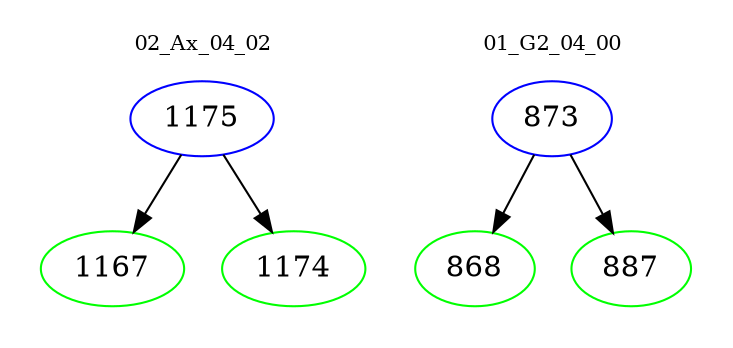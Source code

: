 digraph{
subgraph cluster_0 {
color = white
label = "02_Ax_04_02";
fontsize=10;
T0_1175 [label="1175", color="blue"]
T0_1175 -> T0_1167 [color="black"]
T0_1167 [label="1167", color="green"]
T0_1175 -> T0_1174 [color="black"]
T0_1174 [label="1174", color="green"]
}
subgraph cluster_1 {
color = white
label = "01_G2_04_00";
fontsize=10;
T1_873 [label="873", color="blue"]
T1_873 -> T1_868 [color="black"]
T1_868 [label="868", color="green"]
T1_873 -> T1_887 [color="black"]
T1_887 [label="887", color="green"]
}
}
